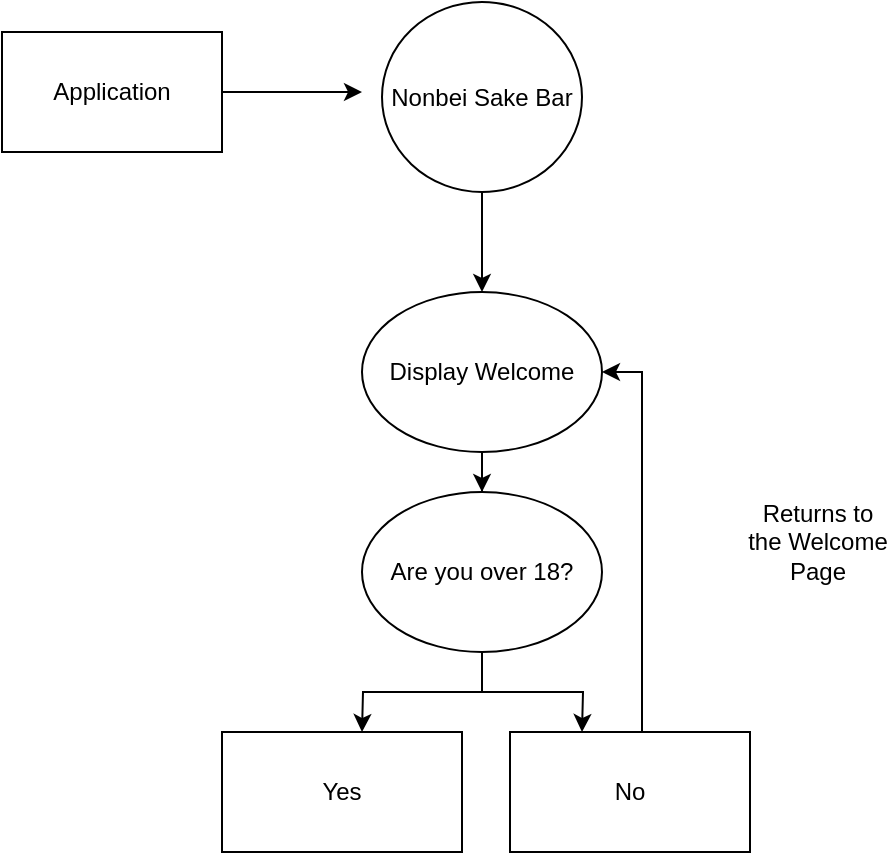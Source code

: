 <mxfile version="14.6.11" type="device"><diagram id="hPA1pNjz1p_AAdreHYNH" name="Page-1"><mxGraphModel dx="1157" dy="666" grid="1" gridSize="10" guides="1" tooltips="1" connect="1" arrows="1" fold="1" page="1" pageScale="1" pageWidth="827" pageHeight="1169" math="0" shadow="0"><root><mxCell id="0"/><mxCell id="1" parent="0"/><mxCell id="C5WIbHr0YIiSS8bdHJNg-2" style="edgeStyle=orthogonalEdgeStyle;rounded=0;orthogonalLoop=1;jettySize=auto;html=1;" edge="1" parent="1" source="C5WIbHr0YIiSS8bdHJNg-1"><mxGeometry relative="1" as="geometry"><mxPoint x="220" y="80" as="targetPoint"/></mxGeometry></mxCell><mxCell id="C5WIbHr0YIiSS8bdHJNg-1" value="Application" style="rounded=0;whiteSpace=wrap;html=1;" vertex="1" parent="1"><mxGeometry x="40" y="50" width="110" height="60" as="geometry"/></mxCell><mxCell id="C5WIbHr0YIiSS8bdHJNg-4" style="edgeStyle=orthogonalEdgeStyle;rounded=0;orthogonalLoop=1;jettySize=auto;html=1;" edge="1" parent="1" source="C5WIbHr0YIiSS8bdHJNg-3" target="C5WIbHr0YIiSS8bdHJNg-5"><mxGeometry relative="1" as="geometry"><mxPoint x="280" y="190" as="targetPoint"/></mxGeometry></mxCell><mxCell id="C5WIbHr0YIiSS8bdHJNg-3" value="Nonbei Sake Bar" style="ellipse;whiteSpace=wrap;html=1;" vertex="1" parent="1"><mxGeometry x="230" y="35" width="100" height="95" as="geometry"/></mxCell><mxCell id="C5WIbHr0YIiSS8bdHJNg-6" style="edgeStyle=orthogonalEdgeStyle;rounded=0;orthogonalLoop=1;jettySize=auto;html=1;" edge="1" parent="1" source="C5WIbHr0YIiSS8bdHJNg-5" target="C5WIbHr0YIiSS8bdHJNg-7"><mxGeometry relative="1" as="geometry"><mxPoint x="280" y="300" as="targetPoint"/></mxGeometry></mxCell><mxCell id="C5WIbHr0YIiSS8bdHJNg-5" value="Display Welcome" style="ellipse;whiteSpace=wrap;html=1;" vertex="1" parent="1"><mxGeometry x="220" y="180" width="120" height="80" as="geometry"/></mxCell><mxCell id="C5WIbHr0YIiSS8bdHJNg-8" style="edgeStyle=orthogonalEdgeStyle;rounded=0;orthogonalLoop=1;jettySize=auto;html=1;" edge="1" parent="1" source="C5WIbHr0YIiSS8bdHJNg-7"><mxGeometry relative="1" as="geometry"><mxPoint x="220" y="400" as="targetPoint"/></mxGeometry></mxCell><mxCell id="C5WIbHr0YIiSS8bdHJNg-9" style="edgeStyle=orthogonalEdgeStyle;rounded=0;orthogonalLoop=1;jettySize=auto;html=1;" edge="1" parent="1" source="C5WIbHr0YIiSS8bdHJNg-7"><mxGeometry relative="1" as="geometry"><mxPoint x="330" y="400" as="targetPoint"/></mxGeometry></mxCell><mxCell id="C5WIbHr0YIiSS8bdHJNg-7" value="Are you over 18?" style="ellipse;whiteSpace=wrap;html=1;" vertex="1" parent="1"><mxGeometry x="220" y="280" width="120" height="80" as="geometry"/></mxCell><mxCell id="C5WIbHr0YIiSS8bdHJNg-10" value="Yes" style="rounded=0;whiteSpace=wrap;html=1;" vertex="1" parent="1"><mxGeometry x="150" y="400" width="120" height="60" as="geometry"/></mxCell><mxCell id="C5WIbHr0YIiSS8bdHJNg-16" style="edgeStyle=orthogonalEdgeStyle;rounded=0;orthogonalLoop=1;jettySize=auto;html=1;entryX=1;entryY=0.5;entryDx=0;entryDy=0;" edge="1" parent="1" source="C5WIbHr0YIiSS8bdHJNg-11" target="C5WIbHr0YIiSS8bdHJNg-5"><mxGeometry relative="1" as="geometry"><Array as="points"><mxPoint x="360" y="220"/></Array></mxGeometry></mxCell><mxCell id="C5WIbHr0YIiSS8bdHJNg-11" value="No" style="rounded=0;whiteSpace=wrap;html=1;" vertex="1" parent="1"><mxGeometry x="294" y="400" width="120" height="60" as="geometry"/></mxCell><mxCell id="C5WIbHr0YIiSS8bdHJNg-14" value="Returns to the Welcome Page" style="text;html=1;strokeColor=none;fillColor=none;align=center;verticalAlign=middle;whiteSpace=wrap;rounded=0;" vertex="1" parent="1"><mxGeometry x="410" y="290" width="76" height="30" as="geometry"/></mxCell></root></mxGraphModel></diagram></mxfile>